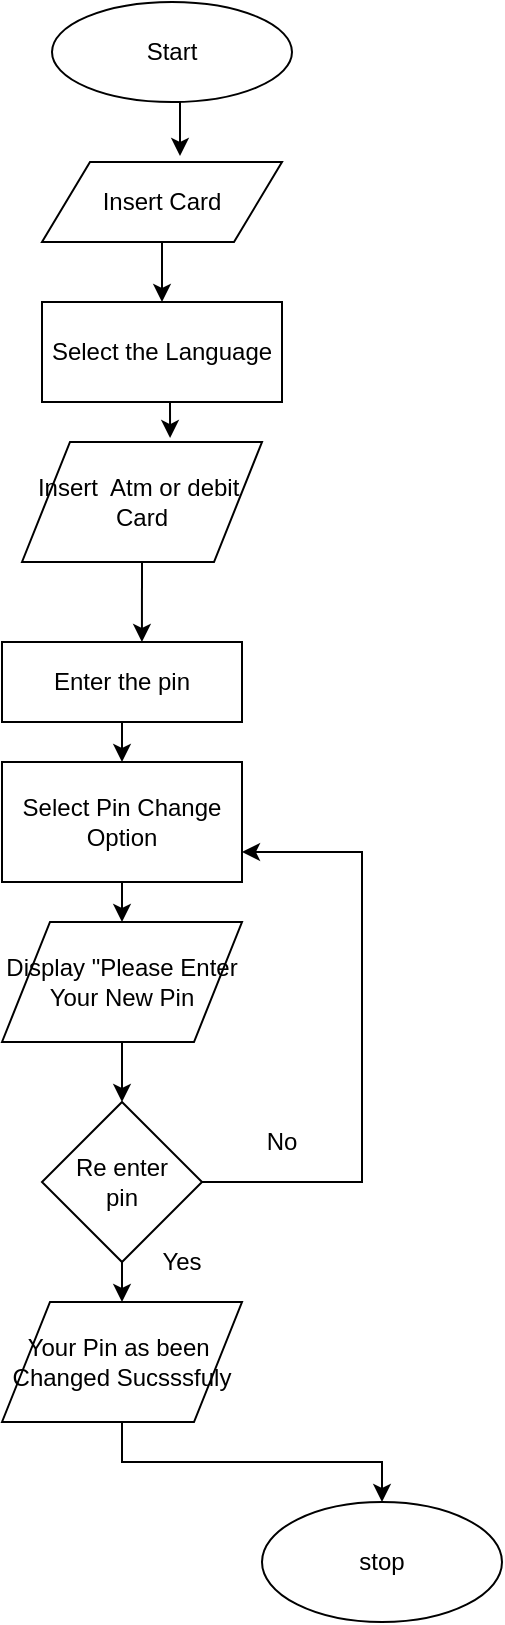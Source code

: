 <mxfile version="12.1.3" type="device" pages="1"><diagram id="867Yn5qjYqT1zrE2qfNH" name="Page-1"><mxGraphModel dx="854" dy="402" grid="1" gridSize="10" guides="1" tooltips="1" connect="1" arrows="1" fold="1" page="1" pageScale="1" pageWidth="850" pageHeight="1100" math="0" shadow="0"><root><mxCell id="0"/><mxCell id="1" parent="0"/><mxCell id="ocJtbEu0W_6JdI9kb_hB-1" style="edgeStyle=orthogonalEdgeStyle;rounded=0;orthogonalLoop=1;jettySize=auto;html=1;exitX=0.5;exitY=1;exitDx=0;exitDy=0;entryX=0.575;entryY=-0.075;entryDx=0;entryDy=0;entryPerimeter=0;" parent="1" source="SGSYQMZqOoxeMevInqdL-1" target="SGSYQMZqOoxeMevInqdL-2" edge="1"><mxGeometry relative="1" as="geometry"/></mxCell><mxCell id="SGSYQMZqOoxeMevInqdL-1" value="Start" style="ellipse;whiteSpace=wrap;html=1;" parent="1" vertex="1"><mxGeometry x="365" y="60" width="120" height="50" as="geometry"/></mxCell><mxCell id="ocJtbEu0W_6JdI9kb_hB-2" style="edgeStyle=orthogonalEdgeStyle;rounded=0;orthogonalLoop=1;jettySize=auto;html=1;exitX=0.5;exitY=1;exitDx=0;exitDy=0;entryX=0.5;entryY=0;entryDx=0;entryDy=0;" parent="1" source="SGSYQMZqOoxeMevInqdL-2" target="SGSYQMZqOoxeMevInqdL-3" edge="1"><mxGeometry relative="1" as="geometry"/></mxCell><mxCell id="SGSYQMZqOoxeMevInqdL-2" value="Insert Card" style="shape=parallelogram;perimeter=parallelogramPerimeter;whiteSpace=wrap;html=1;" parent="1" vertex="1"><mxGeometry x="360" y="140" width="120" height="40" as="geometry"/></mxCell><mxCell id="ocJtbEu0W_6JdI9kb_hB-3" style="edgeStyle=orthogonalEdgeStyle;rounded=0;orthogonalLoop=1;jettySize=auto;html=1;exitX=0.5;exitY=1;exitDx=0;exitDy=0;entryX=0.617;entryY=-0.033;entryDx=0;entryDy=0;entryPerimeter=0;" parent="1" source="SGSYQMZqOoxeMevInqdL-3" target="SGSYQMZqOoxeMevInqdL-4" edge="1"><mxGeometry relative="1" as="geometry"/></mxCell><mxCell id="SGSYQMZqOoxeMevInqdL-3" value="Select the Language" style="rounded=0;whiteSpace=wrap;html=1;" parent="1" vertex="1"><mxGeometry x="360" y="210" width="120" height="50" as="geometry"/></mxCell><mxCell id="ocJtbEu0W_6JdI9kb_hB-4" style="edgeStyle=orthogonalEdgeStyle;rounded=0;orthogonalLoop=1;jettySize=auto;html=1;exitX=0.5;exitY=1;exitDx=0;exitDy=0;entryX=0.583;entryY=0;entryDx=0;entryDy=0;entryPerimeter=0;" parent="1" source="SGSYQMZqOoxeMevInqdL-4" target="SGSYQMZqOoxeMevInqdL-5" edge="1"><mxGeometry relative="1" as="geometry"/></mxCell><mxCell id="SGSYQMZqOoxeMevInqdL-4" value="Insert&amp;nbsp; Atm or debit&amp;nbsp;&lt;br&gt;Card" style="shape=parallelogram;perimeter=parallelogramPerimeter;whiteSpace=wrap;html=1;" parent="1" vertex="1"><mxGeometry x="350" y="280" width="120" height="60" as="geometry"/></mxCell><mxCell id="ocJtbEu0W_6JdI9kb_hB-10" style="edgeStyle=orthogonalEdgeStyle;rounded=0;orthogonalLoop=1;jettySize=auto;html=1;exitX=0.5;exitY=1;exitDx=0;exitDy=0;entryX=0.5;entryY=0;entryDx=0;entryDy=0;" parent="1" source="SGSYQMZqOoxeMevInqdL-5" target="ocJtbEu0W_6JdI9kb_hB-5" edge="1"><mxGeometry relative="1" as="geometry"/></mxCell><mxCell id="SGSYQMZqOoxeMevInqdL-5" value="Enter the pin" style="rounded=0;whiteSpace=wrap;html=1;" parent="1" vertex="1"><mxGeometry x="340" y="380" width="120" height="40" as="geometry"/></mxCell><mxCell id="ocJtbEu0W_6JdI9kb_hB-11" style="edgeStyle=orthogonalEdgeStyle;rounded=0;orthogonalLoop=1;jettySize=auto;html=1;exitX=0.5;exitY=1;exitDx=0;exitDy=0;entryX=0.5;entryY=0;entryDx=0;entryDy=0;" parent="1" source="ocJtbEu0W_6JdI9kb_hB-5" target="ocJtbEu0W_6JdI9kb_hB-7" edge="1"><mxGeometry relative="1" as="geometry"/></mxCell><mxCell id="ocJtbEu0W_6JdI9kb_hB-5" value="Select Pin Change Option" style="rounded=0;whiteSpace=wrap;html=1;" parent="1" vertex="1"><mxGeometry x="340" y="440" width="120" height="60" as="geometry"/></mxCell><mxCell id="ocJtbEu0W_6JdI9kb_hB-12" style="edgeStyle=orthogonalEdgeStyle;rounded=0;orthogonalLoop=1;jettySize=auto;html=1;entryX=0.5;entryY=0;entryDx=0;entryDy=0;" parent="1" source="ocJtbEu0W_6JdI9kb_hB-7" target="ocJtbEu0W_6JdI9kb_hB-8" edge="1"><mxGeometry relative="1" as="geometry"/></mxCell><mxCell id="ocJtbEu0W_6JdI9kb_hB-7" value="Display &quot;Please Enter&lt;br&gt;Your New Pin" style="shape=parallelogram;perimeter=parallelogramPerimeter;whiteSpace=wrap;html=1;" parent="1" vertex="1"><mxGeometry x="340" y="520" width="120" height="60" as="geometry"/></mxCell><mxCell id="ocJtbEu0W_6JdI9kb_hB-15" style="edgeStyle=orthogonalEdgeStyle;rounded=0;orthogonalLoop=1;jettySize=auto;html=1;exitX=0.5;exitY=1;exitDx=0;exitDy=0;entryX=0.5;entryY=0;entryDx=0;entryDy=0;" parent="1" source="ocJtbEu0W_6JdI9kb_hB-8" target="ocJtbEu0W_6JdI9kb_hB-13" edge="1"><mxGeometry relative="1" as="geometry"/></mxCell><mxCell id="ocJtbEu0W_6JdI9kb_hB-18" style="edgeStyle=orthogonalEdgeStyle;rounded=0;orthogonalLoop=1;jettySize=auto;html=1;exitX=1;exitY=0.5;exitDx=0;exitDy=0;entryX=1;entryY=0.75;entryDx=0;entryDy=0;" parent="1" source="ocJtbEu0W_6JdI9kb_hB-8" target="ocJtbEu0W_6JdI9kb_hB-5" edge="1"><mxGeometry relative="1" as="geometry"><mxPoint x="540" y="491" as="targetPoint"/><Array as="points"><mxPoint x="520" y="650"/><mxPoint x="520" y="485"/></Array></mxGeometry></mxCell><mxCell id="ocJtbEu0W_6JdI9kb_hB-8" value="Re enter&lt;br&gt;pin" style="rhombus;whiteSpace=wrap;html=1;" parent="1" vertex="1"><mxGeometry x="360" y="610" width="80" height="80" as="geometry"/></mxCell><mxCell id="ocJtbEu0W_6JdI9kb_hB-16" style="edgeStyle=orthogonalEdgeStyle;rounded=0;orthogonalLoop=1;jettySize=auto;html=1;exitX=0.5;exitY=1;exitDx=0;exitDy=0;" parent="1" source="ocJtbEu0W_6JdI9kb_hB-13" target="ocJtbEu0W_6JdI9kb_hB-14" edge="1"><mxGeometry relative="1" as="geometry"/></mxCell><mxCell id="ocJtbEu0W_6JdI9kb_hB-13" value="Your Pin as been&amp;nbsp;&lt;br&gt;Changed Sucsssfuly" style="shape=parallelogram;perimeter=parallelogramPerimeter;whiteSpace=wrap;html=1;" parent="1" vertex="1"><mxGeometry x="340" y="710" width="120" height="60" as="geometry"/></mxCell><mxCell id="ocJtbEu0W_6JdI9kb_hB-14" value="stop" style="ellipse;whiteSpace=wrap;html=1;" parent="1" vertex="1"><mxGeometry x="470" y="810" width="120" height="60" as="geometry"/></mxCell><mxCell id="ocJtbEu0W_6JdI9kb_hB-19" value="Yes" style="text;html=1;strokeColor=none;fillColor=none;align=center;verticalAlign=middle;whiteSpace=wrap;rounded=0;" parent="1" vertex="1"><mxGeometry x="410" y="680" width="40" height="20" as="geometry"/></mxCell><mxCell id="ocJtbEu0W_6JdI9kb_hB-20" value="No" style="text;html=1;strokeColor=none;fillColor=none;align=center;verticalAlign=middle;whiteSpace=wrap;rounded=0;" parent="1" vertex="1"><mxGeometry x="460" y="620" width="40" height="20" as="geometry"/></mxCell></root></mxGraphModel></diagram></mxfile>